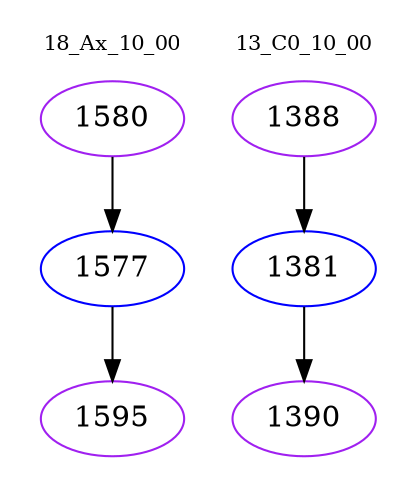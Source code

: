 digraph{
subgraph cluster_0 {
color = white
label = "18_Ax_10_00";
fontsize=10;
T0_1580 [label="1580", color="purple"]
T0_1580 -> T0_1577 [color="black"]
T0_1577 [label="1577", color="blue"]
T0_1577 -> T0_1595 [color="black"]
T0_1595 [label="1595", color="purple"]
}
subgraph cluster_1 {
color = white
label = "13_C0_10_00";
fontsize=10;
T1_1388 [label="1388", color="purple"]
T1_1388 -> T1_1381 [color="black"]
T1_1381 [label="1381", color="blue"]
T1_1381 -> T1_1390 [color="black"]
T1_1390 [label="1390", color="purple"]
}
}
